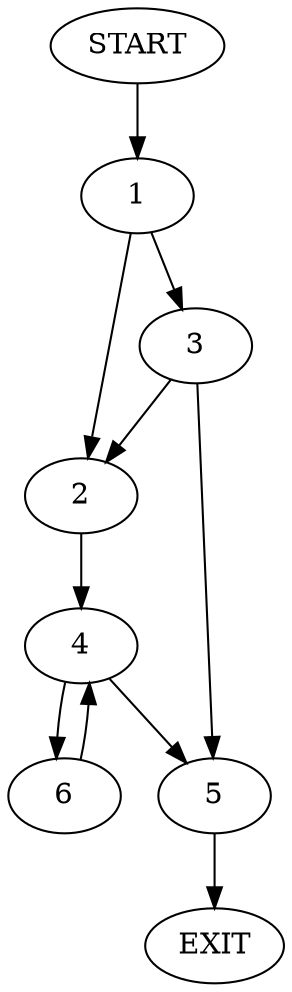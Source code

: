 digraph {
0 [label="START"]
7 [label="EXIT"]
0 -> 1
1 -> 2
1 -> 3
2 -> 4
3 -> 2
3 -> 5
5 -> 7
4 -> 6
4 -> 5
6 -> 4
}
